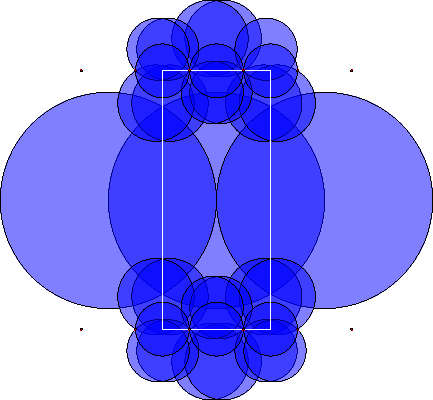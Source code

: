 size(0,200);
defaultpen(0.2);
pen colour=blue+opacity(0.50);
real S=1.198;
path g=(-0.5,-S)--(0.5,-S)--(0.5,S)--(-0.5,S)--cycle;
picture fd;
real r=sqrt(1.);
pair z=(0.,0.);
path c=circle(z,r);
fill(fd,c,colour);draw(fd,c);
real r=sqrt(1.);
pair z=(-1.,0.);
path c=circle(z,r);
fill(fd,c,colour);draw(fd,c);
real r=sqrt(1.);
pair z=(1.,0.);
path c=circle(z,r);
fill(fd,c,colour);draw(fd,c);
real r=sqrt(0.125);
pair z=(0.437,0.899);
path c=circle(z,r);
fill(fd,c,colour);draw(fd,c);
real r=sqrt(0.125);
pair z=(0.437,-0.89);
path c=circle(z,r);
fill(fd,c,colour);draw(fd,c);
real r=sqrt(0.125);
pair z=(-0.43,-0.89);
path c=circle(z,r);
fill(fd,c,colour);draw(fd,c);
real r=sqrt(0.125);
pair z=(-0.43,0.899);
path c=circle(z,r);
fill(fd,c,colour);draw(fd,c);
real r=sqrt(0.125);
pair z=(-0.56,0.899);
path c=circle(z,r);
fill(fd,c,colour);draw(fd,c);
real r=sqrt(0.125);
pair z=(0.562,0.899);
path c=circle(z,r);
fill(fd,c,colour);draw(fd,c);
real r=sqrt(0.125);
pair z=(-0.56,-0.89);
path c=circle(z,r);
fill(fd,c,colour);draw(fd,c);
real r=sqrt(0.125);
pair z=(0.562,-0.89);
path c=circle(z,r);
fill(fd,c,colour);draw(fd,c);
real r=sqrt(0.125);
pair z=(-0.06,-1.49);
path c=circle(z,r);
fill(fd,c,colour);draw(fd,c);
real r=sqrt(0.125);
pair z=(0.062,-1.49);
path c=circle(z,r);
fill(fd,c,colour);draw(fd,c);
real r=sqrt(0.125);
pair z=(0.062,1.498);
path c=circle(z,r);
fill(fd,c,colour);draw(fd,c);
real r=sqrt(0.125);
pair z=(-0.06,1.498);
path c=circle(z,r);
fill(fd,c,colour);draw(fd,c);
real r=sqrt(0.083);
pair z=(0.041,0.999);
path c=circle(z,r);
fill(fd,c,colour);draw(fd,c);
real r=sqrt(0.083);
pair z=(0.041,-0.99);
path c=circle(z,r);
fill(fd,c,colour);draw(fd,c);
real r=sqrt(0.083);
pair z=(-0.04,-0.99);
path c=circle(z,r);
fill(fd,c,colour);draw(fd,c);
real r=sqrt(0.083);
pair z=(-0.04,0.999);
path c=circle(z,r);
fill(fd,c,colour);draw(fd,c);
real r=sqrt(0.083);
pair z=(-0.45,-1.39);
path c=circle(z,r);
fill(fd,c,colour);draw(fd,c);
real r=sqrt(0.083);
pair z=(-0.54,-1.39);
path c=circle(z,r);
fill(fd,c,colour);draw(fd,c);
real r=sqrt(0.083);
pair z=(0.458,-1.39);
path c=circle(z,r);
fill(fd,c,colour);draw(fd,c);
real r=sqrt(0.083);
pair z=(0.458,1.398);
path c=circle(z,r);
fill(fd,c,colour);draw(fd,c);
real r=sqrt(0.083);
pair z=(-0.45,1.398);
path c=circle(z,r);
fill(fd,c,colour);draw(fd,c);
real r=sqrt(0.083);
pair z=(0.541,-1.39);
path c=circle(z,r);
fill(fd,c,colour);draw(fd,c);
real r=sqrt(0.083);
pair z=(-0.54,1.398);
path c=circle(z,r);
fill(fd,c,colour);draw(fd,c);
real r=sqrt(0.062);
pair z=(0.,1.198);
path c=circle(z,r);
fill(fd,c,colour);draw(fd,c);
real r=sqrt(0.062);
pair z=(0.,-1.19);
path c=circle(z,r);
fill(fd,c,colour);draw(fd,c);
real r=sqrt(0.062);
pair z=(-0.5,-1.19);
path c=circle(z,r);
fill(fd,c,colour);draw(fd,c);
real r=sqrt(0.062);
pair z=(0.5,-1.19);
path c=circle(z,r);
fill(fd,c,colour);draw(fd,c);
real r=sqrt(0.062);
pair z=(0.5,1.198);
path c=circle(z,r);
fill(fd,c,colour);draw(fd,c);
real r=sqrt(0.062);
pair z=(-0.5,1.198);
path c=circle(z,r);
fill(fd,c,colour);draw(fd,c);
draw(fd,g,white+linewidth(.3));
real r=0.01;
pair z=(-1.25,-1.19);
path c=circle(z,r);
fill(fd,c,red);draw(fd,c);
real r=0.01;
pair z=(-1.25,1.198);
path c=circle(z,r);
fill(fd,c,red);draw(fd,c);
real r=0.01;
pair z=(-0.75,-1.19);
path c=circle(z,r);
fill(fd,c,red);draw(fd,c);
real r=0.01;
pair z=(-0.75,1.198);
path c=circle(z,r);
fill(fd,c,red);draw(fd,c);
real r=0.01;
pair z=(-0.25,-1.19);
path c=circle(z,r);
fill(fd,c,red);draw(fd,c);
real r=0.01;
pair z=(-0.25,1.198);
path c=circle(z,r);
fill(fd,c,red);draw(fd,c);
real r=0.01;
pair z=(0.25,-1.19);
path c=circle(z,r);
fill(fd,c,red);draw(fd,c);
real r=0.01;
pair z=(0.25,1.198);
path c=circle(z,r);
fill(fd,c,red);draw(fd,c);
real r=0.01;
pair z=(0.75,-1.19);
path c=circle(z,r);
fill(fd,c,red);draw(fd,c);
real r=0.01;
pair z=(0.75,1.198);
path c=circle(z,r);
fill(fd,c,red);draw(fd,c);
real r=0.01;
pair z=(1.25,-1.19);
path c=circle(z,r);
fill(fd,c,red);draw(fd,c);
real r=0.01;
pair z=(1.25,1.198);
path c=circle(z,r);
fill(fd,c,red);draw(fd,c);
add(fd);
